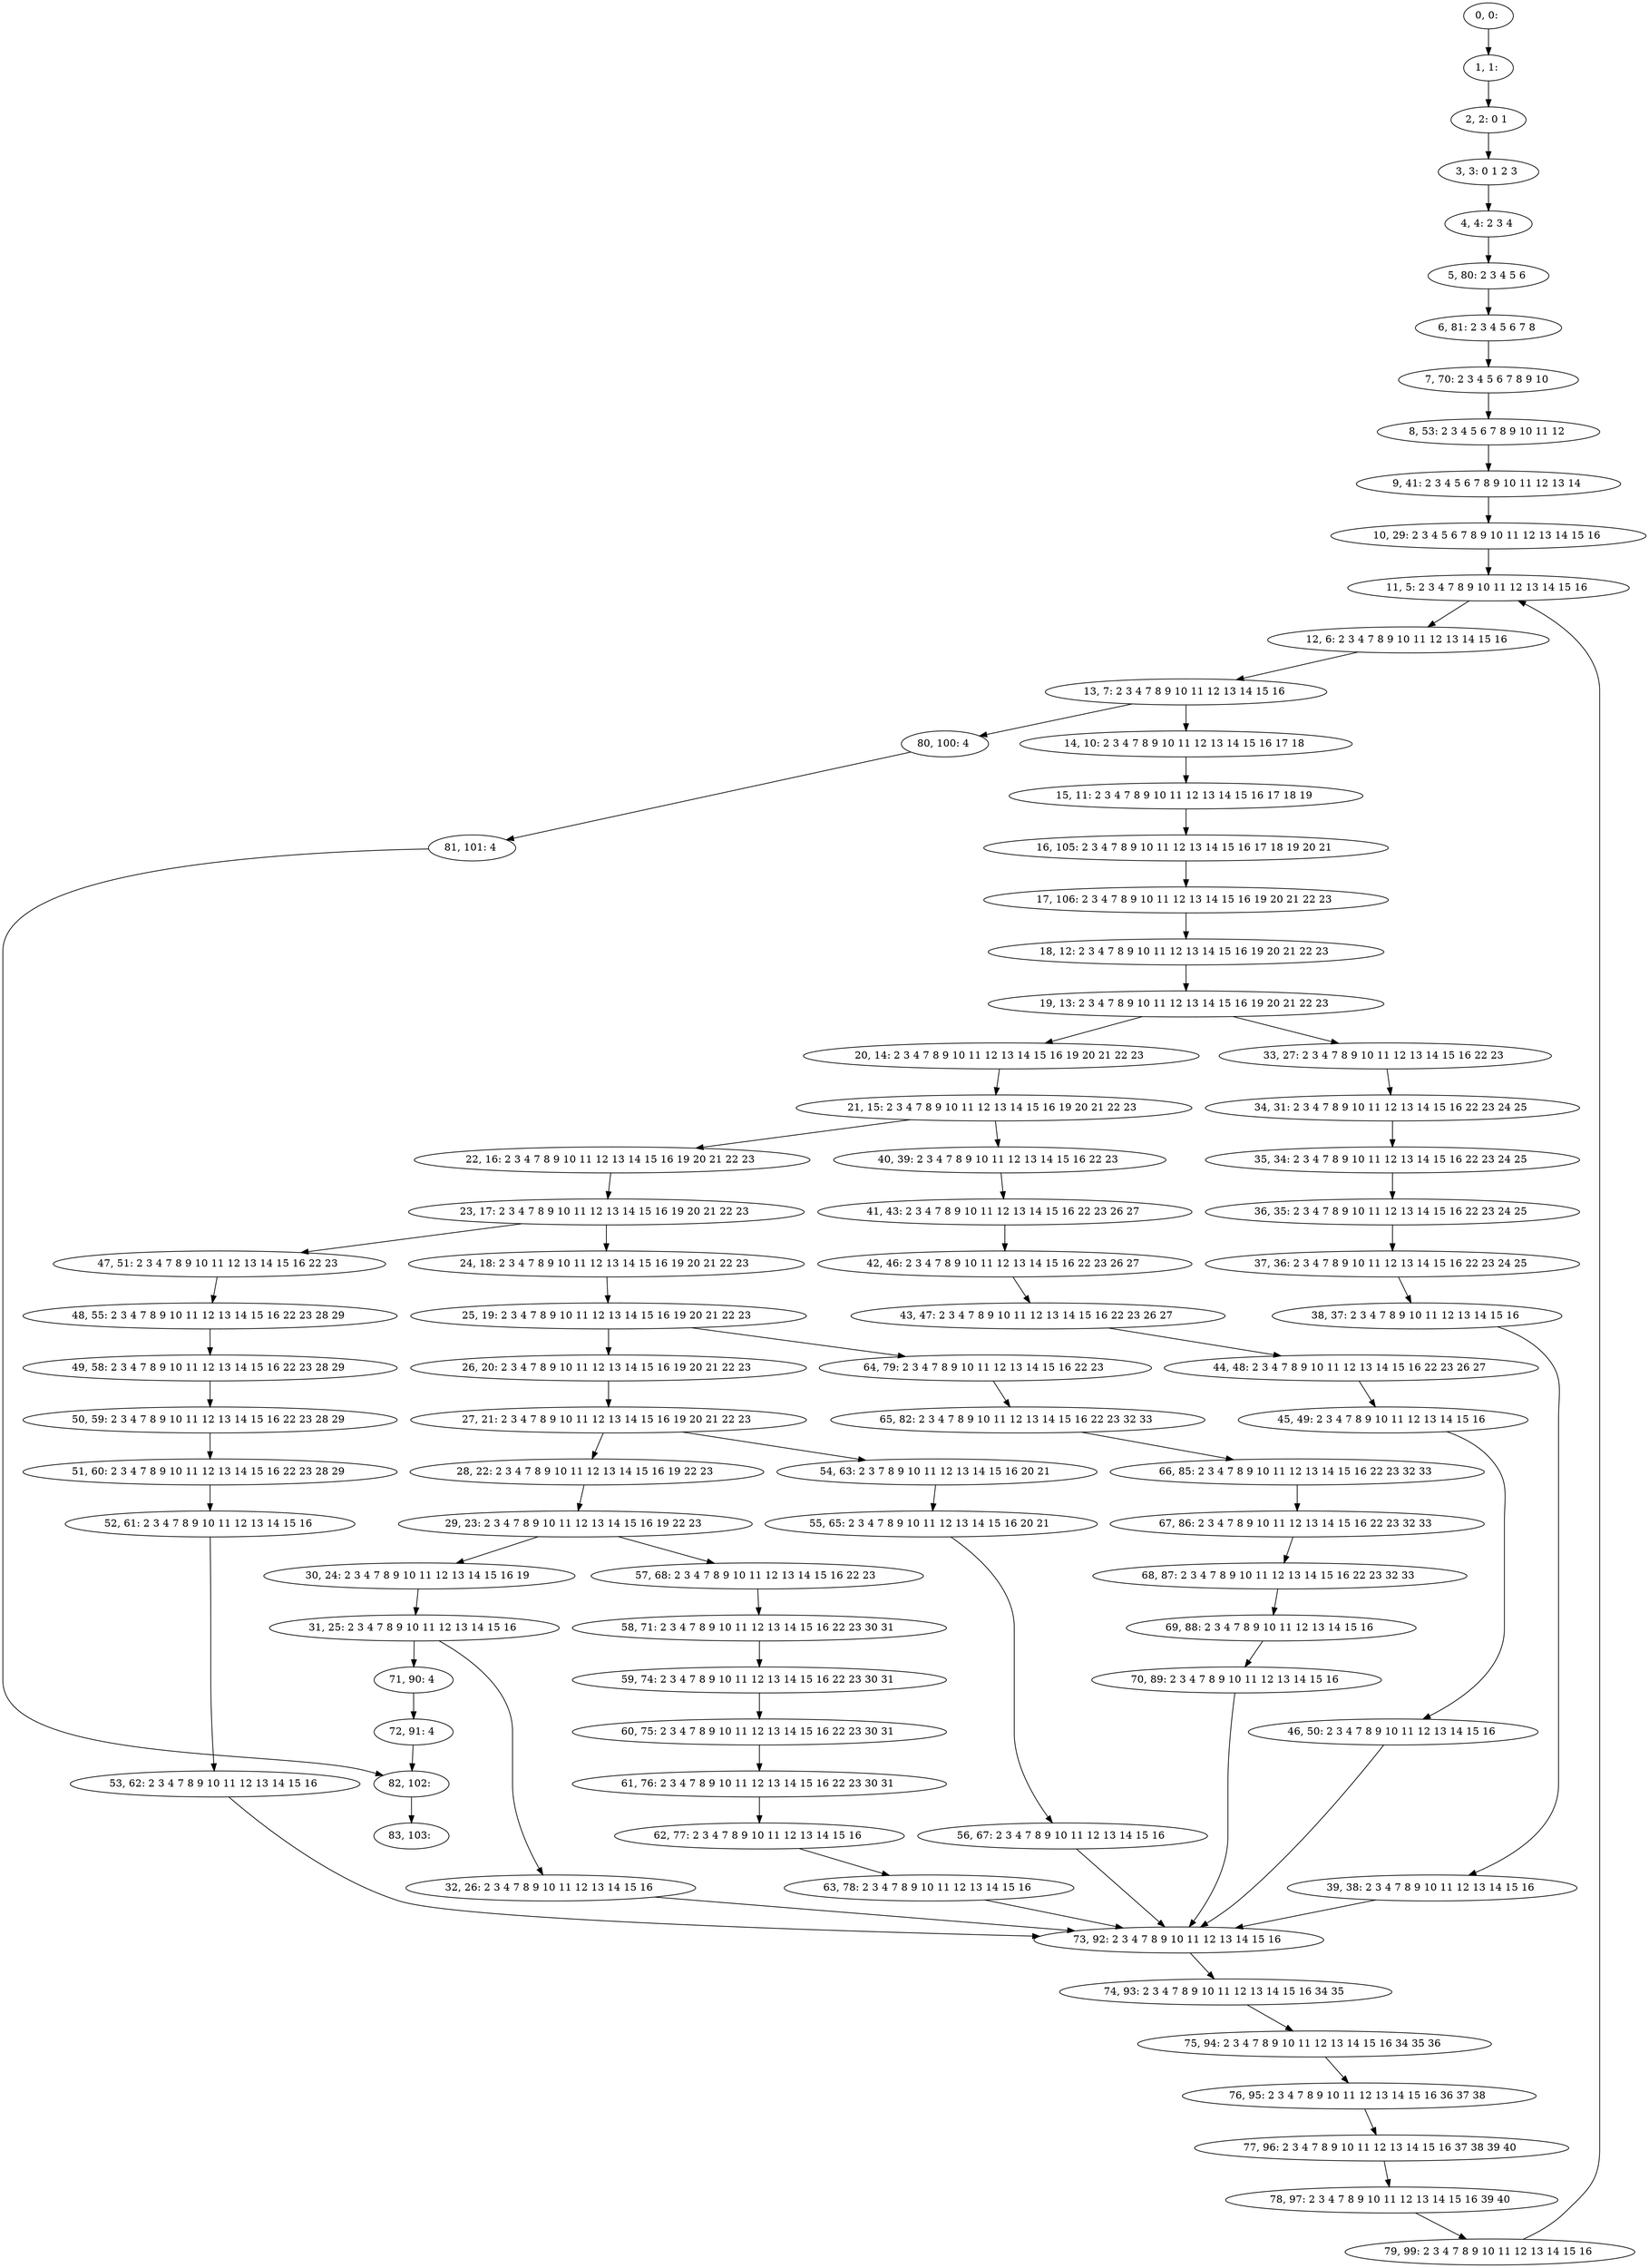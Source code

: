 digraph G {
0[label="0, 0: "];
1[label="1, 1: "];
2[label="2, 2: 0 1 "];
3[label="3, 3: 0 1 2 3 "];
4[label="4, 4: 2 3 4 "];
5[label="5, 80: 2 3 4 5 6 "];
6[label="6, 81: 2 3 4 5 6 7 8 "];
7[label="7, 70: 2 3 4 5 6 7 8 9 10 "];
8[label="8, 53: 2 3 4 5 6 7 8 9 10 11 12 "];
9[label="9, 41: 2 3 4 5 6 7 8 9 10 11 12 13 14 "];
10[label="10, 29: 2 3 4 5 6 7 8 9 10 11 12 13 14 15 16 "];
11[label="11, 5: 2 3 4 7 8 9 10 11 12 13 14 15 16 "];
12[label="12, 6: 2 3 4 7 8 9 10 11 12 13 14 15 16 "];
13[label="13, 7: 2 3 4 7 8 9 10 11 12 13 14 15 16 "];
14[label="14, 10: 2 3 4 7 8 9 10 11 12 13 14 15 16 17 18 "];
15[label="15, 11: 2 3 4 7 8 9 10 11 12 13 14 15 16 17 18 19 "];
16[label="16, 105: 2 3 4 7 8 9 10 11 12 13 14 15 16 17 18 19 20 21 "];
17[label="17, 106: 2 3 4 7 8 9 10 11 12 13 14 15 16 19 20 21 22 23 "];
18[label="18, 12: 2 3 4 7 8 9 10 11 12 13 14 15 16 19 20 21 22 23 "];
19[label="19, 13: 2 3 4 7 8 9 10 11 12 13 14 15 16 19 20 21 22 23 "];
20[label="20, 14: 2 3 4 7 8 9 10 11 12 13 14 15 16 19 20 21 22 23 "];
21[label="21, 15: 2 3 4 7 8 9 10 11 12 13 14 15 16 19 20 21 22 23 "];
22[label="22, 16: 2 3 4 7 8 9 10 11 12 13 14 15 16 19 20 21 22 23 "];
23[label="23, 17: 2 3 4 7 8 9 10 11 12 13 14 15 16 19 20 21 22 23 "];
24[label="24, 18: 2 3 4 7 8 9 10 11 12 13 14 15 16 19 20 21 22 23 "];
25[label="25, 19: 2 3 4 7 8 9 10 11 12 13 14 15 16 19 20 21 22 23 "];
26[label="26, 20: 2 3 4 7 8 9 10 11 12 13 14 15 16 19 20 21 22 23 "];
27[label="27, 21: 2 3 4 7 8 9 10 11 12 13 14 15 16 19 20 21 22 23 "];
28[label="28, 22: 2 3 4 7 8 9 10 11 12 13 14 15 16 19 22 23 "];
29[label="29, 23: 2 3 4 7 8 9 10 11 12 13 14 15 16 19 22 23 "];
30[label="30, 24: 2 3 4 7 8 9 10 11 12 13 14 15 16 19 "];
31[label="31, 25: 2 3 4 7 8 9 10 11 12 13 14 15 16 "];
32[label="32, 26: 2 3 4 7 8 9 10 11 12 13 14 15 16 "];
33[label="33, 27: 2 3 4 7 8 9 10 11 12 13 14 15 16 22 23 "];
34[label="34, 31: 2 3 4 7 8 9 10 11 12 13 14 15 16 22 23 24 25 "];
35[label="35, 34: 2 3 4 7 8 9 10 11 12 13 14 15 16 22 23 24 25 "];
36[label="36, 35: 2 3 4 7 8 9 10 11 12 13 14 15 16 22 23 24 25 "];
37[label="37, 36: 2 3 4 7 8 9 10 11 12 13 14 15 16 22 23 24 25 "];
38[label="38, 37: 2 3 4 7 8 9 10 11 12 13 14 15 16 "];
39[label="39, 38: 2 3 4 7 8 9 10 11 12 13 14 15 16 "];
40[label="40, 39: 2 3 4 7 8 9 10 11 12 13 14 15 16 22 23 "];
41[label="41, 43: 2 3 4 7 8 9 10 11 12 13 14 15 16 22 23 26 27 "];
42[label="42, 46: 2 3 4 7 8 9 10 11 12 13 14 15 16 22 23 26 27 "];
43[label="43, 47: 2 3 4 7 8 9 10 11 12 13 14 15 16 22 23 26 27 "];
44[label="44, 48: 2 3 4 7 8 9 10 11 12 13 14 15 16 22 23 26 27 "];
45[label="45, 49: 2 3 4 7 8 9 10 11 12 13 14 15 16 "];
46[label="46, 50: 2 3 4 7 8 9 10 11 12 13 14 15 16 "];
47[label="47, 51: 2 3 4 7 8 9 10 11 12 13 14 15 16 22 23 "];
48[label="48, 55: 2 3 4 7 8 9 10 11 12 13 14 15 16 22 23 28 29 "];
49[label="49, 58: 2 3 4 7 8 9 10 11 12 13 14 15 16 22 23 28 29 "];
50[label="50, 59: 2 3 4 7 8 9 10 11 12 13 14 15 16 22 23 28 29 "];
51[label="51, 60: 2 3 4 7 8 9 10 11 12 13 14 15 16 22 23 28 29 "];
52[label="52, 61: 2 3 4 7 8 9 10 11 12 13 14 15 16 "];
53[label="53, 62: 2 3 4 7 8 9 10 11 12 13 14 15 16 "];
54[label="54, 63: 2 3 7 8 9 10 11 12 13 14 15 16 20 21 "];
55[label="55, 65: 2 3 4 7 8 9 10 11 12 13 14 15 16 20 21 "];
56[label="56, 67: 2 3 4 7 8 9 10 11 12 13 14 15 16 "];
57[label="57, 68: 2 3 4 7 8 9 10 11 12 13 14 15 16 22 23 "];
58[label="58, 71: 2 3 4 7 8 9 10 11 12 13 14 15 16 22 23 30 31 "];
59[label="59, 74: 2 3 4 7 8 9 10 11 12 13 14 15 16 22 23 30 31 "];
60[label="60, 75: 2 3 4 7 8 9 10 11 12 13 14 15 16 22 23 30 31 "];
61[label="61, 76: 2 3 4 7 8 9 10 11 12 13 14 15 16 22 23 30 31 "];
62[label="62, 77: 2 3 4 7 8 9 10 11 12 13 14 15 16 "];
63[label="63, 78: 2 3 4 7 8 9 10 11 12 13 14 15 16 "];
64[label="64, 79: 2 3 4 7 8 9 10 11 12 13 14 15 16 22 23 "];
65[label="65, 82: 2 3 4 7 8 9 10 11 12 13 14 15 16 22 23 32 33 "];
66[label="66, 85: 2 3 4 7 8 9 10 11 12 13 14 15 16 22 23 32 33 "];
67[label="67, 86: 2 3 4 7 8 9 10 11 12 13 14 15 16 22 23 32 33 "];
68[label="68, 87: 2 3 4 7 8 9 10 11 12 13 14 15 16 22 23 32 33 "];
69[label="69, 88: 2 3 4 7 8 9 10 11 12 13 14 15 16 "];
70[label="70, 89: 2 3 4 7 8 9 10 11 12 13 14 15 16 "];
71[label="71, 90: 4 "];
72[label="72, 91: 4 "];
73[label="73, 92: 2 3 4 7 8 9 10 11 12 13 14 15 16 "];
74[label="74, 93: 2 3 4 7 8 9 10 11 12 13 14 15 16 34 35 "];
75[label="75, 94: 2 3 4 7 8 9 10 11 12 13 14 15 16 34 35 36 "];
76[label="76, 95: 2 3 4 7 8 9 10 11 12 13 14 15 16 36 37 38 "];
77[label="77, 96: 2 3 4 7 8 9 10 11 12 13 14 15 16 37 38 39 40 "];
78[label="78, 97: 2 3 4 7 8 9 10 11 12 13 14 15 16 39 40 "];
79[label="79, 99: 2 3 4 7 8 9 10 11 12 13 14 15 16 "];
80[label="80, 100: 4 "];
81[label="81, 101: 4 "];
82[label="82, 102: "];
83[label="83, 103: "];
0->1 ;
1->2 ;
2->3 ;
3->4 ;
4->5 ;
5->6 ;
6->7 ;
7->8 ;
8->9 ;
9->10 ;
10->11 ;
11->12 ;
12->13 ;
13->14 ;
13->80 ;
14->15 ;
15->16 ;
16->17 ;
17->18 ;
18->19 ;
19->20 ;
19->33 ;
20->21 ;
21->22 ;
21->40 ;
22->23 ;
23->24 ;
23->47 ;
24->25 ;
25->26 ;
25->64 ;
26->27 ;
27->28 ;
27->54 ;
28->29 ;
29->30 ;
29->57 ;
30->31 ;
31->32 ;
31->71 ;
32->73 ;
33->34 ;
34->35 ;
35->36 ;
36->37 ;
37->38 ;
38->39 ;
39->73 ;
40->41 ;
41->42 ;
42->43 ;
43->44 ;
44->45 ;
45->46 ;
46->73 ;
47->48 ;
48->49 ;
49->50 ;
50->51 ;
51->52 ;
52->53 ;
53->73 ;
54->55 ;
55->56 ;
56->73 ;
57->58 ;
58->59 ;
59->60 ;
60->61 ;
61->62 ;
62->63 ;
63->73 ;
64->65 ;
65->66 ;
66->67 ;
67->68 ;
68->69 ;
69->70 ;
70->73 ;
71->72 ;
72->82 ;
73->74 ;
74->75 ;
75->76 ;
76->77 ;
77->78 ;
78->79 ;
79->11 ;
80->81 ;
81->82 ;
82->83 ;
}
